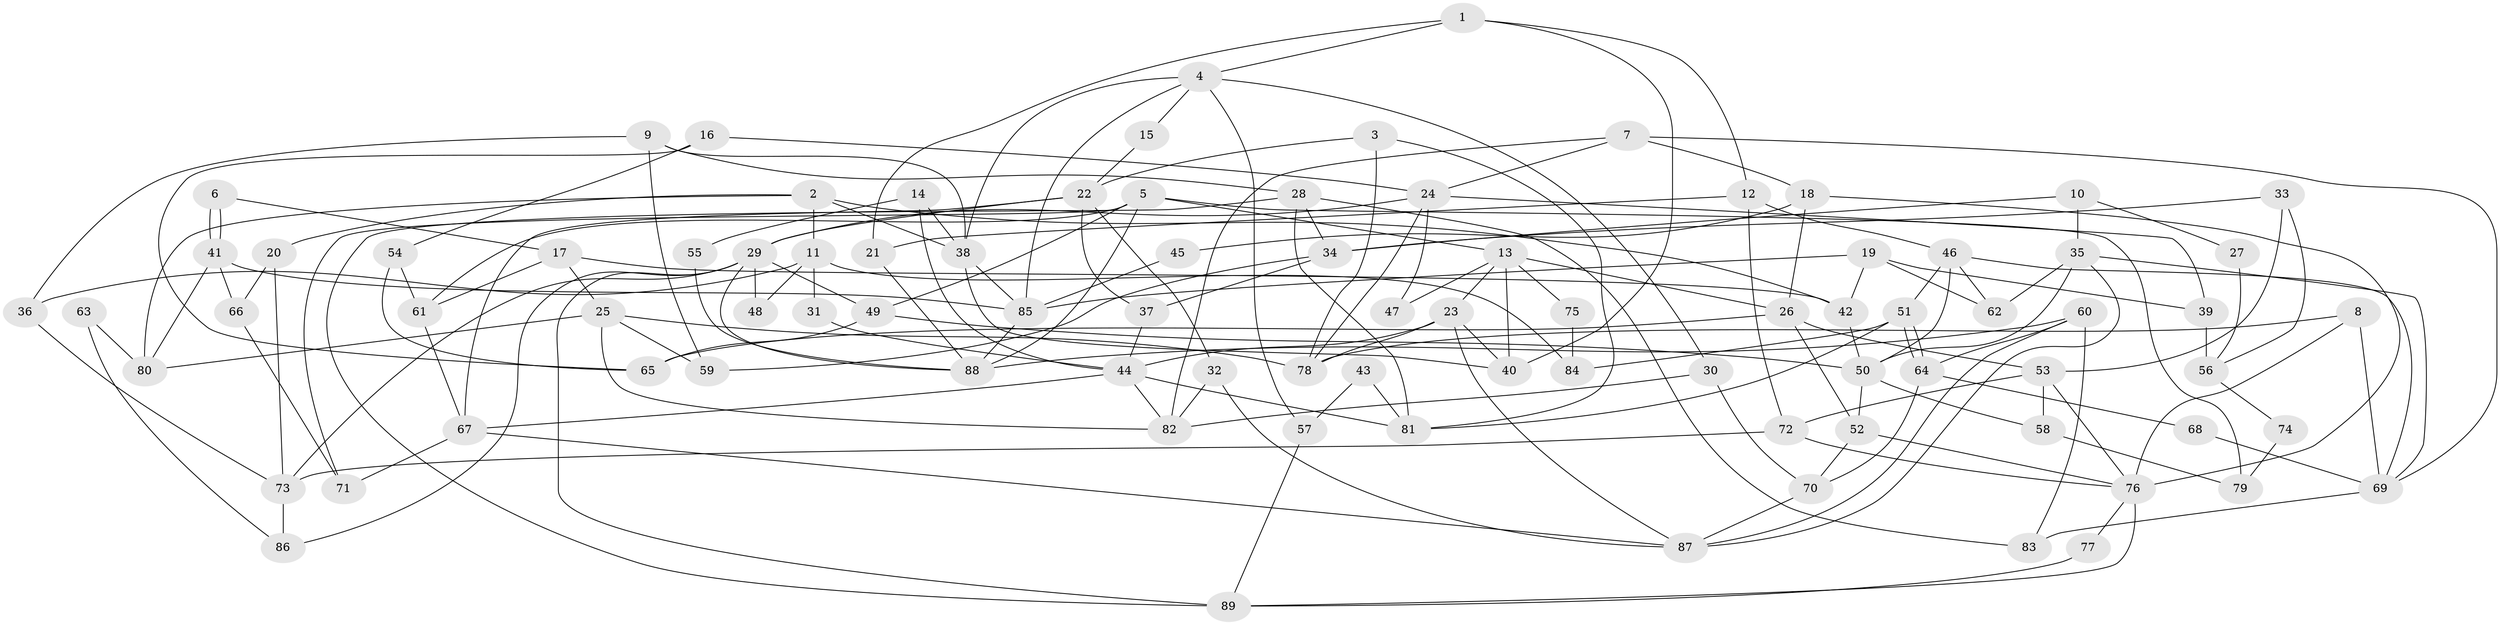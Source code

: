 // Generated by graph-tools (version 1.1) at 2025/35/03/09/25 02:35:53]
// undirected, 89 vertices, 178 edges
graph export_dot {
graph [start="1"]
  node [color=gray90,style=filled];
  1;
  2;
  3;
  4;
  5;
  6;
  7;
  8;
  9;
  10;
  11;
  12;
  13;
  14;
  15;
  16;
  17;
  18;
  19;
  20;
  21;
  22;
  23;
  24;
  25;
  26;
  27;
  28;
  29;
  30;
  31;
  32;
  33;
  34;
  35;
  36;
  37;
  38;
  39;
  40;
  41;
  42;
  43;
  44;
  45;
  46;
  47;
  48;
  49;
  50;
  51;
  52;
  53;
  54;
  55;
  56;
  57;
  58;
  59;
  60;
  61;
  62;
  63;
  64;
  65;
  66;
  67;
  68;
  69;
  70;
  71;
  72;
  73;
  74;
  75;
  76;
  77;
  78;
  79;
  80;
  81;
  82;
  83;
  84;
  85;
  86;
  87;
  88;
  89;
  1 -- 40;
  1 -- 21;
  1 -- 4;
  1 -- 12;
  2 -- 20;
  2 -- 38;
  2 -- 11;
  2 -- 42;
  2 -- 80;
  3 -- 81;
  3 -- 78;
  3 -- 22;
  4 -- 30;
  4 -- 15;
  4 -- 38;
  4 -- 57;
  4 -- 85;
  5 -- 49;
  5 -- 13;
  5 -- 61;
  5 -- 71;
  5 -- 79;
  5 -- 88;
  6 -- 17;
  6 -- 41;
  6 -- 41;
  7 -- 18;
  7 -- 24;
  7 -- 69;
  7 -- 82;
  8 -- 78;
  8 -- 69;
  8 -- 76;
  9 -- 38;
  9 -- 59;
  9 -- 28;
  9 -- 36;
  10 -- 35;
  10 -- 34;
  10 -- 27;
  11 -- 36;
  11 -- 31;
  11 -- 48;
  11 -- 84;
  12 -- 46;
  12 -- 21;
  12 -- 72;
  13 -- 40;
  13 -- 26;
  13 -- 23;
  13 -- 47;
  13 -- 75;
  14 -- 44;
  14 -- 38;
  14 -- 55;
  15 -- 22;
  16 -- 65;
  16 -- 24;
  16 -- 54;
  17 -- 42;
  17 -- 61;
  17 -- 25;
  18 -- 76;
  18 -- 26;
  18 -- 45;
  19 -- 62;
  19 -- 85;
  19 -- 39;
  19 -- 42;
  20 -- 66;
  20 -- 73;
  21 -- 88;
  22 -- 67;
  22 -- 29;
  22 -- 32;
  22 -- 37;
  23 -- 87;
  23 -- 40;
  23 -- 44;
  23 -- 78;
  24 -- 78;
  24 -- 29;
  24 -- 39;
  24 -- 47;
  25 -- 80;
  25 -- 59;
  25 -- 78;
  25 -- 82;
  26 -- 53;
  26 -- 52;
  26 -- 65;
  27 -- 56;
  28 -- 83;
  28 -- 34;
  28 -- 81;
  28 -- 89;
  29 -- 89;
  29 -- 48;
  29 -- 49;
  29 -- 73;
  29 -- 86;
  29 -- 88;
  30 -- 70;
  30 -- 82;
  31 -- 44;
  32 -- 82;
  32 -- 87;
  33 -- 53;
  33 -- 34;
  33 -- 56;
  34 -- 37;
  34 -- 59;
  35 -- 87;
  35 -- 69;
  35 -- 50;
  35 -- 62;
  36 -- 73;
  37 -- 44;
  38 -- 85;
  38 -- 40;
  39 -- 56;
  41 -- 85;
  41 -- 66;
  41 -- 80;
  42 -- 50;
  43 -- 81;
  43 -- 57;
  44 -- 82;
  44 -- 67;
  44 -- 81;
  45 -- 85;
  46 -- 51;
  46 -- 50;
  46 -- 62;
  46 -- 69;
  49 -- 50;
  49 -- 65;
  50 -- 52;
  50 -- 58;
  51 -- 64;
  51 -- 64;
  51 -- 81;
  51 -- 84;
  52 -- 70;
  52 -- 76;
  53 -- 72;
  53 -- 76;
  53 -- 58;
  54 -- 65;
  54 -- 61;
  55 -- 88;
  56 -- 74;
  57 -- 89;
  58 -- 79;
  60 -- 88;
  60 -- 87;
  60 -- 64;
  60 -- 83;
  61 -- 67;
  63 -- 80;
  63 -- 86;
  64 -- 68;
  64 -- 70;
  66 -- 71;
  67 -- 71;
  67 -- 87;
  68 -- 69;
  69 -- 83;
  70 -- 87;
  72 -- 76;
  72 -- 73;
  73 -- 86;
  74 -- 79;
  75 -- 84;
  76 -- 77;
  76 -- 89;
  77 -- 89;
  85 -- 88;
}

